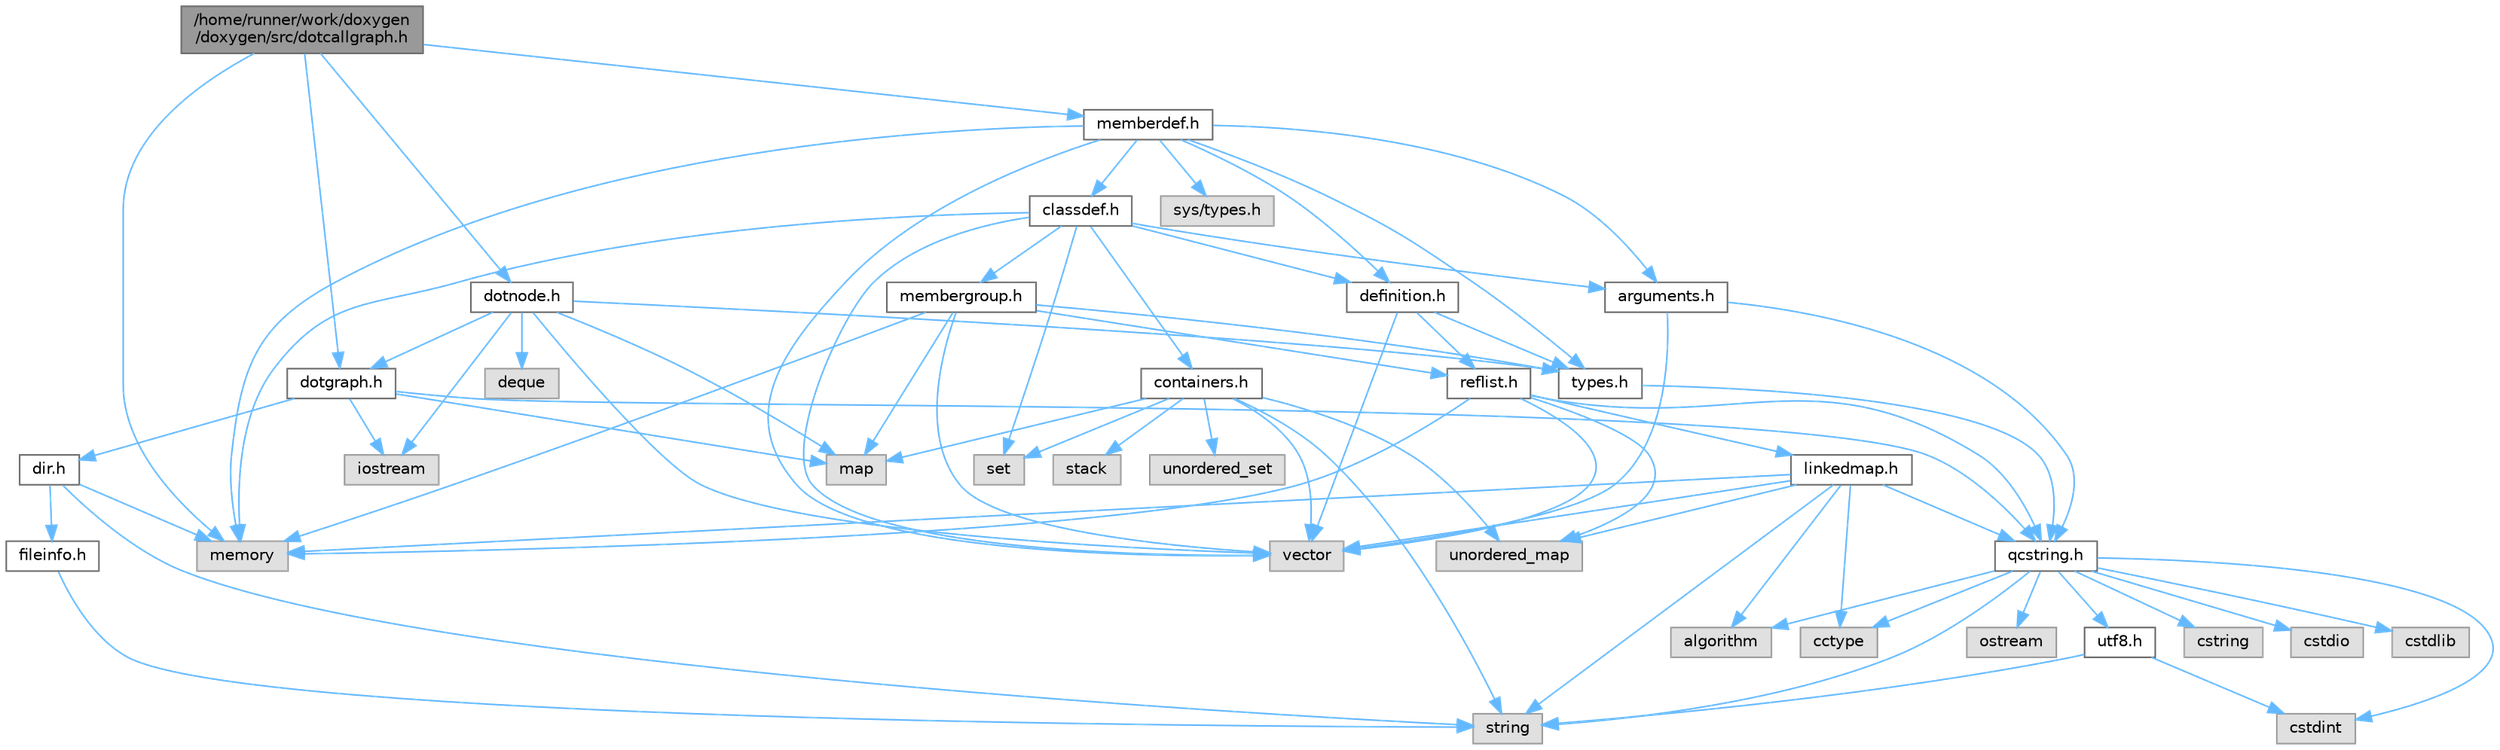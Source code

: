 digraph "/home/runner/work/doxygen/doxygen/src/dotcallgraph.h"
{
 // INTERACTIVE_SVG=YES
 // LATEX_PDF_SIZE
  bgcolor="transparent";
  edge [fontname=Helvetica,fontsize=10,labelfontname=Helvetica,labelfontsize=10];
  node [fontname=Helvetica,fontsize=10,shape=box,height=0.2,width=0.4];
  Node1 [id="Node000001",label="/home/runner/work/doxygen\l/doxygen/src/dotcallgraph.h",height=0.2,width=0.4,color="gray40", fillcolor="grey60", style="filled", fontcolor="black"];
  Node1 -> Node2 [id="edge1_Node000001_Node000002",color="steelblue1",style="solid"];
  Node2 [id="Node000002",label="memory",height=0.2,width=0.4,color="grey60", fillcolor="#E0E0E0", style="filled"];
  Node1 -> Node3 [id="edge2_Node000001_Node000003",color="steelblue1",style="solid"];
  Node3 [id="Node000003",label="dotnode.h",height=0.2,width=0.4,color="grey40", fillcolor="white", style="filled",URL="$d8/d3b/dotnode_8h.html",tooltip=" "];
  Node3 -> Node4 [id="edge3_Node000003_Node000004",color="steelblue1",style="solid"];
  Node4 [id="Node000004",label="vector",height=0.2,width=0.4,color="grey60", fillcolor="#E0E0E0", style="filled"];
  Node3 -> Node5 [id="edge4_Node000003_Node000005",color="steelblue1",style="solid"];
  Node5 [id="Node000005",label="map",height=0.2,width=0.4,color="grey60", fillcolor="#E0E0E0", style="filled"];
  Node3 -> Node6 [id="edge5_Node000003_Node000006",color="steelblue1",style="solid"];
  Node6 [id="Node000006",label="deque",height=0.2,width=0.4,color="grey60", fillcolor="#E0E0E0", style="filled"];
  Node3 -> Node7 [id="edge6_Node000003_Node000007",color="steelblue1",style="solid"];
  Node7 [id="Node000007",label="iostream",height=0.2,width=0.4,color="grey60", fillcolor="#E0E0E0", style="filled"];
  Node3 -> Node8 [id="edge7_Node000003_Node000008",color="steelblue1",style="solid"];
  Node8 [id="Node000008",label="types.h",height=0.2,width=0.4,color="grey40", fillcolor="white", style="filled",URL="$d9/d49/types_8h.html",tooltip="This file contains a number of basic enums and types."];
  Node8 -> Node9 [id="edge8_Node000008_Node000009",color="steelblue1",style="solid"];
  Node9 [id="Node000009",label="qcstring.h",height=0.2,width=0.4,color="grey40", fillcolor="white", style="filled",URL="$d7/d5c/qcstring_8h.html",tooltip=" "];
  Node9 -> Node10 [id="edge9_Node000009_Node000010",color="steelblue1",style="solid"];
  Node10 [id="Node000010",label="string",height=0.2,width=0.4,color="grey60", fillcolor="#E0E0E0", style="filled"];
  Node9 -> Node11 [id="edge10_Node000009_Node000011",color="steelblue1",style="solid"];
  Node11 [id="Node000011",label="algorithm",height=0.2,width=0.4,color="grey60", fillcolor="#E0E0E0", style="filled"];
  Node9 -> Node12 [id="edge11_Node000009_Node000012",color="steelblue1",style="solid"];
  Node12 [id="Node000012",label="cctype",height=0.2,width=0.4,color="grey60", fillcolor="#E0E0E0", style="filled"];
  Node9 -> Node13 [id="edge12_Node000009_Node000013",color="steelblue1",style="solid"];
  Node13 [id="Node000013",label="cstring",height=0.2,width=0.4,color="grey60", fillcolor="#E0E0E0", style="filled"];
  Node9 -> Node14 [id="edge13_Node000009_Node000014",color="steelblue1",style="solid"];
  Node14 [id="Node000014",label="cstdio",height=0.2,width=0.4,color="grey60", fillcolor="#E0E0E0", style="filled"];
  Node9 -> Node15 [id="edge14_Node000009_Node000015",color="steelblue1",style="solid"];
  Node15 [id="Node000015",label="cstdlib",height=0.2,width=0.4,color="grey60", fillcolor="#E0E0E0", style="filled"];
  Node9 -> Node16 [id="edge15_Node000009_Node000016",color="steelblue1",style="solid"];
  Node16 [id="Node000016",label="cstdint",height=0.2,width=0.4,color="grey60", fillcolor="#E0E0E0", style="filled"];
  Node9 -> Node17 [id="edge16_Node000009_Node000017",color="steelblue1",style="solid"];
  Node17 [id="Node000017",label="ostream",height=0.2,width=0.4,color="grey60", fillcolor="#E0E0E0", style="filled"];
  Node9 -> Node18 [id="edge17_Node000009_Node000018",color="steelblue1",style="solid"];
  Node18 [id="Node000018",label="utf8.h",height=0.2,width=0.4,color="grey40", fillcolor="white", style="filled",URL="$db/d7c/utf8_8h.html",tooltip="Various UTF8 related helper functions."];
  Node18 -> Node16 [id="edge18_Node000018_Node000016",color="steelblue1",style="solid"];
  Node18 -> Node10 [id="edge19_Node000018_Node000010",color="steelblue1",style="solid"];
  Node3 -> Node19 [id="edge20_Node000003_Node000019",color="steelblue1",style="solid"];
  Node19 [id="Node000019",label="dotgraph.h",height=0.2,width=0.4,color="grey40", fillcolor="white", style="filled",URL="$d0/daa/dotgraph_8h.html",tooltip=" "];
  Node19 -> Node7 [id="edge21_Node000019_Node000007",color="steelblue1",style="solid"];
  Node19 -> Node5 [id="edge22_Node000019_Node000005",color="steelblue1",style="solid"];
  Node19 -> Node9 [id="edge23_Node000019_Node000009",color="steelblue1",style="solid"];
  Node19 -> Node20 [id="edge24_Node000019_Node000020",color="steelblue1",style="solid"];
  Node20 [id="Node000020",label="dir.h",height=0.2,width=0.4,color="grey40", fillcolor="white", style="filled",URL="$df/d9c/dir_8h.html",tooltip=" "];
  Node20 -> Node10 [id="edge25_Node000020_Node000010",color="steelblue1",style="solid"];
  Node20 -> Node2 [id="edge26_Node000020_Node000002",color="steelblue1",style="solid"];
  Node20 -> Node21 [id="edge27_Node000020_Node000021",color="steelblue1",style="solid"];
  Node21 [id="Node000021",label="fileinfo.h",height=0.2,width=0.4,color="grey40", fillcolor="white", style="filled",URL="$df/d45/fileinfo_8h.html",tooltip=" "];
  Node21 -> Node10 [id="edge28_Node000021_Node000010",color="steelblue1",style="solid"];
  Node1 -> Node19 [id="edge29_Node000001_Node000019",color="steelblue1",style="solid"];
  Node1 -> Node22 [id="edge30_Node000001_Node000022",color="steelblue1",style="solid"];
  Node22 [id="Node000022",label="memberdef.h",height=0.2,width=0.4,color="grey40", fillcolor="white", style="filled",URL="$d4/d46/memberdef_8h.html",tooltip=" "];
  Node22 -> Node4 [id="edge31_Node000022_Node000004",color="steelblue1",style="solid"];
  Node22 -> Node2 [id="edge32_Node000022_Node000002",color="steelblue1",style="solid"];
  Node22 -> Node23 [id="edge33_Node000022_Node000023",color="steelblue1",style="solid"];
  Node23 [id="Node000023",label="sys/types.h",height=0.2,width=0.4,color="grey60", fillcolor="#E0E0E0", style="filled"];
  Node22 -> Node8 [id="edge34_Node000022_Node000008",color="steelblue1",style="solid"];
  Node22 -> Node24 [id="edge35_Node000022_Node000024",color="steelblue1",style="solid"];
  Node24 [id="Node000024",label="definition.h",height=0.2,width=0.4,color="grey40", fillcolor="white", style="filled",URL="$df/da1/definition_8h.html",tooltip=" "];
  Node24 -> Node4 [id="edge36_Node000024_Node000004",color="steelblue1",style="solid"];
  Node24 -> Node8 [id="edge37_Node000024_Node000008",color="steelblue1",style="solid"];
  Node24 -> Node25 [id="edge38_Node000024_Node000025",color="steelblue1",style="solid"];
  Node25 [id="Node000025",label="reflist.h",height=0.2,width=0.4,color="grey40", fillcolor="white", style="filled",URL="$d1/d02/reflist_8h.html",tooltip=" "];
  Node25 -> Node4 [id="edge39_Node000025_Node000004",color="steelblue1",style="solid"];
  Node25 -> Node26 [id="edge40_Node000025_Node000026",color="steelblue1",style="solid"];
  Node26 [id="Node000026",label="unordered_map",height=0.2,width=0.4,color="grey60", fillcolor="#E0E0E0", style="filled"];
  Node25 -> Node2 [id="edge41_Node000025_Node000002",color="steelblue1",style="solid"];
  Node25 -> Node9 [id="edge42_Node000025_Node000009",color="steelblue1",style="solid"];
  Node25 -> Node27 [id="edge43_Node000025_Node000027",color="steelblue1",style="solid"];
  Node27 [id="Node000027",label="linkedmap.h",height=0.2,width=0.4,color="grey40", fillcolor="white", style="filled",URL="$da/de1/linkedmap_8h.html",tooltip=" "];
  Node27 -> Node26 [id="edge44_Node000027_Node000026",color="steelblue1",style="solid"];
  Node27 -> Node4 [id="edge45_Node000027_Node000004",color="steelblue1",style="solid"];
  Node27 -> Node2 [id="edge46_Node000027_Node000002",color="steelblue1",style="solid"];
  Node27 -> Node10 [id="edge47_Node000027_Node000010",color="steelblue1",style="solid"];
  Node27 -> Node11 [id="edge48_Node000027_Node000011",color="steelblue1",style="solid"];
  Node27 -> Node12 [id="edge49_Node000027_Node000012",color="steelblue1",style="solid"];
  Node27 -> Node9 [id="edge50_Node000027_Node000009",color="steelblue1",style="solid"];
  Node22 -> Node28 [id="edge51_Node000022_Node000028",color="steelblue1",style="solid"];
  Node28 [id="Node000028",label="arguments.h",height=0.2,width=0.4,color="grey40", fillcolor="white", style="filled",URL="$df/d9b/arguments_8h.html",tooltip=" "];
  Node28 -> Node4 [id="edge52_Node000028_Node000004",color="steelblue1",style="solid"];
  Node28 -> Node9 [id="edge53_Node000028_Node000009",color="steelblue1",style="solid"];
  Node22 -> Node29 [id="edge54_Node000022_Node000029",color="steelblue1",style="solid"];
  Node29 [id="Node000029",label="classdef.h",height=0.2,width=0.4,color="grey40", fillcolor="white", style="filled",URL="$d1/da6/classdef_8h.html",tooltip=" "];
  Node29 -> Node2 [id="edge55_Node000029_Node000002",color="steelblue1",style="solid"];
  Node29 -> Node4 [id="edge56_Node000029_Node000004",color="steelblue1",style="solid"];
  Node29 -> Node30 [id="edge57_Node000029_Node000030",color="steelblue1",style="solid"];
  Node30 [id="Node000030",label="set",height=0.2,width=0.4,color="grey60", fillcolor="#E0E0E0", style="filled"];
  Node29 -> Node31 [id="edge58_Node000029_Node000031",color="steelblue1",style="solid"];
  Node31 [id="Node000031",label="containers.h",height=0.2,width=0.4,color="grey40", fillcolor="white", style="filled",URL="$d5/d75/containers_8h.html",tooltip=" "];
  Node31 -> Node4 [id="edge59_Node000031_Node000004",color="steelblue1",style="solid"];
  Node31 -> Node10 [id="edge60_Node000031_Node000010",color="steelblue1",style="solid"];
  Node31 -> Node30 [id="edge61_Node000031_Node000030",color="steelblue1",style="solid"];
  Node31 -> Node5 [id="edge62_Node000031_Node000005",color="steelblue1",style="solid"];
  Node31 -> Node32 [id="edge63_Node000031_Node000032",color="steelblue1",style="solid"];
  Node32 [id="Node000032",label="unordered_set",height=0.2,width=0.4,color="grey60", fillcolor="#E0E0E0", style="filled"];
  Node31 -> Node26 [id="edge64_Node000031_Node000026",color="steelblue1",style="solid"];
  Node31 -> Node33 [id="edge65_Node000031_Node000033",color="steelblue1",style="solid"];
  Node33 [id="Node000033",label="stack",height=0.2,width=0.4,color="grey60", fillcolor="#E0E0E0", style="filled"];
  Node29 -> Node24 [id="edge66_Node000029_Node000024",color="steelblue1",style="solid"];
  Node29 -> Node28 [id="edge67_Node000029_Node000028",color="steelblue1",style="solid"];
  Node29 -> Node34 [id="edge68_Node000029_Node000034",color="steelblue1",style="solid"];
  Node34 [id="Node000034",label="membergroup.h",height=0.2,width=0.4,color="grey40", fillcolor="white", style="filled",URL="$d9/d11/membergroup_8h.html",tooltip=" "];
  Node34 -> Node4 [id="edge69_Node000034_Node000004",color="steelblue1",style="solid"];
  Node34 -> Node5 [id="edge70_Node000034_Node000005",color="steelblue1",style="solid"];
  Node34 -> Node2 [id="edge71_Node000034_Node000002",color="steelblue1",style="solid"];
  Node34 -> Node8 [id="edge72_Node000034_Node000008",color="steelblue1",style="solid"];
  Node34 -> Node25 [id="edge73_Node000034_Node000025",color="steelblue1",style="solid"];
}
